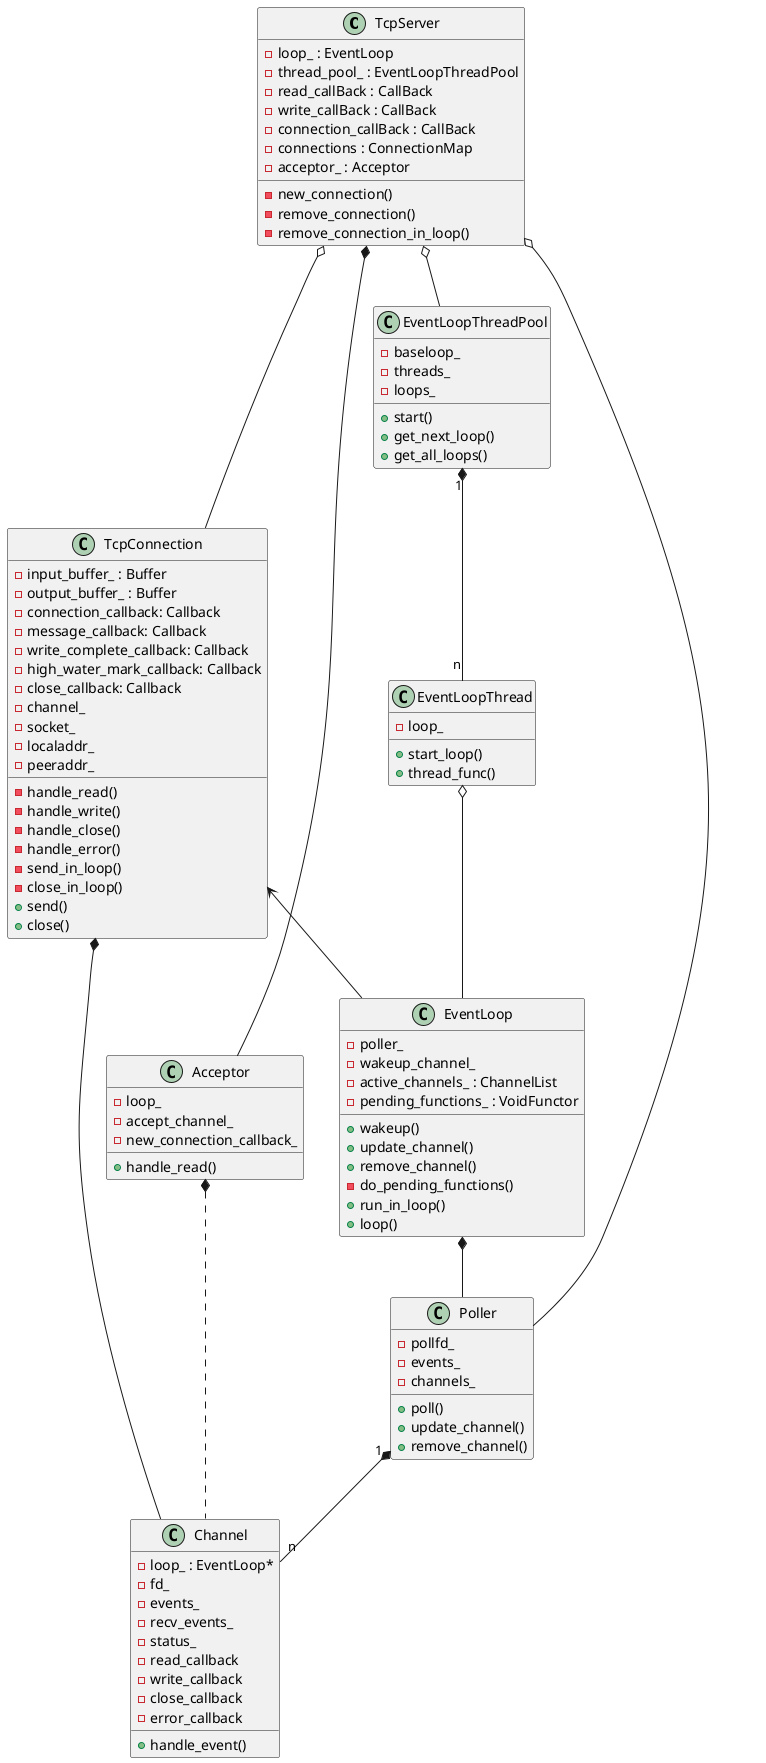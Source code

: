 @startuml webserver
' skinparam classAttributeIconSize 0

class TcpServer {
  - loop_ : EventLoop
  - thread_pool_ : EventLoopThreadPool
  - read_callBack : CallBack
  - write_callBack : CallBack
  - connection_callBack : CallBack
  - connections : ConnectionMap
  - acceptor_ : Acceptor

  - new_connection()
  - remove_connection()
  - remove_connection_in_loop()
}
class TcpConnection {
  - input_buffer_ : Buffer
  - output_buffer_ : Buffer
  - connection_callback: Callback
  - message_callback: Callback
  - write_complete_callback: Callback
  - high_water_mark_callback: Callback
  - close_callback: Callback
  - channel_
  - socket_
  - localaddr_
  - peeraddr_

  - handle_read()
  - handle_write()
  - handle_close()
  - handle_error()
  - send_in_loop()
  - close_in_loop()
  + send()
  + close()
}
class Acceptor {
  - loop_
  - accept_channel_
  - new_connection_callback_

  + handle_read()
}
class EventLoopThreadPool {
  - baseloop_
  - threads_
  - loops_

  + start()
  + get_next_loop()
  + get_all_loops()
}
class EventLoopThread {
  - loop_

  + start_loop()
  + thread_func()
}
class EventLoop {
  - poller_
  - wakeup_channel_
  - active_channels_ : ChannelList
  - pending_functions_ : VoidFunctor

  + wakeup()
  + update_channel()
  + remove_channel()
  - do_pending_functions()
  + run_in_loop()
  + loop()
}
class Poller {
  - pollfd_
  - events_
  - channels_

  + poll()
  + update_channel()
  + remove_channel()
}
class Channel {
  - loop_ : EventLoop*
  - fd_
  - events_
  - recv_events_
  - status_
  - read_callback
  - write_callback
  - close_callback
  - error_callback

  + handle_event()
}
' class Socket

TcpServer *-- Acceptor
Acceptor *.. Channel
TcpServer o-- Poller
TcpServer o-- EventLoopThreadPool
TcpServer o-- TcpConnection

EventLoopThreadPool "1" *-- "n" EventLoopThread
EventLoopThread o-- EventLoop
EventLoop *-- Poller
Poller "1" *-- "n" Channel
TcpConnection *-- Channel
TcpConnection <-- EventLoop

@enduml
